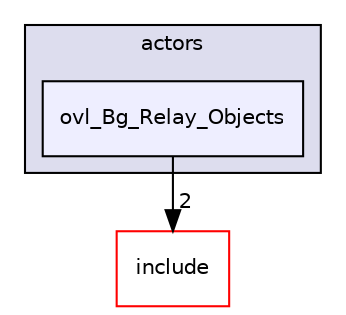 digraph "src/overlays/actors/ovl_Bg_Relay_Objects" {
  compound=true
  node [ fontsize="10", fontname="Helvetica"];
  edge [ labelfontsize="10", labelfontname="Helvetica"];
  subgraph clusterdir_e93473484be31ce7bcb356bd643a22f8 {
    graph [ bgcolor="#ddddee", pencolor="black", label="actors" fontname="Helvetica", fontsize="10", URL="dir_e93473484be31ce7bcb356bd643a22f8.html"]
  dir_bd1a9e655f3a7d9c4ad00de06a4c4c84 [shape=box, label="ovl_Bg_Relay_Objects", style="filled", fillcolor="#eeeeff", pencolor="black", URL="dir_bd1a9e655f3a7d9c4ad00de06a4c4c84.html"];
  }
  dir_d44c64559bbebec7f509842c48db8b23 [shape=box label="include" fillcolor="white" style="filled" color="red" URL="dir_d44c64559bbebec7f509842c48db8b23.html"];
  dir_bd1a9e655f3a7d9c4ad00de06a4c4c84->dir_d44c64559bbebec7f509842c48db8b23 [headlabel="2", labeldistance=1.5 headhref="dir_000099_000000.html"];
}
